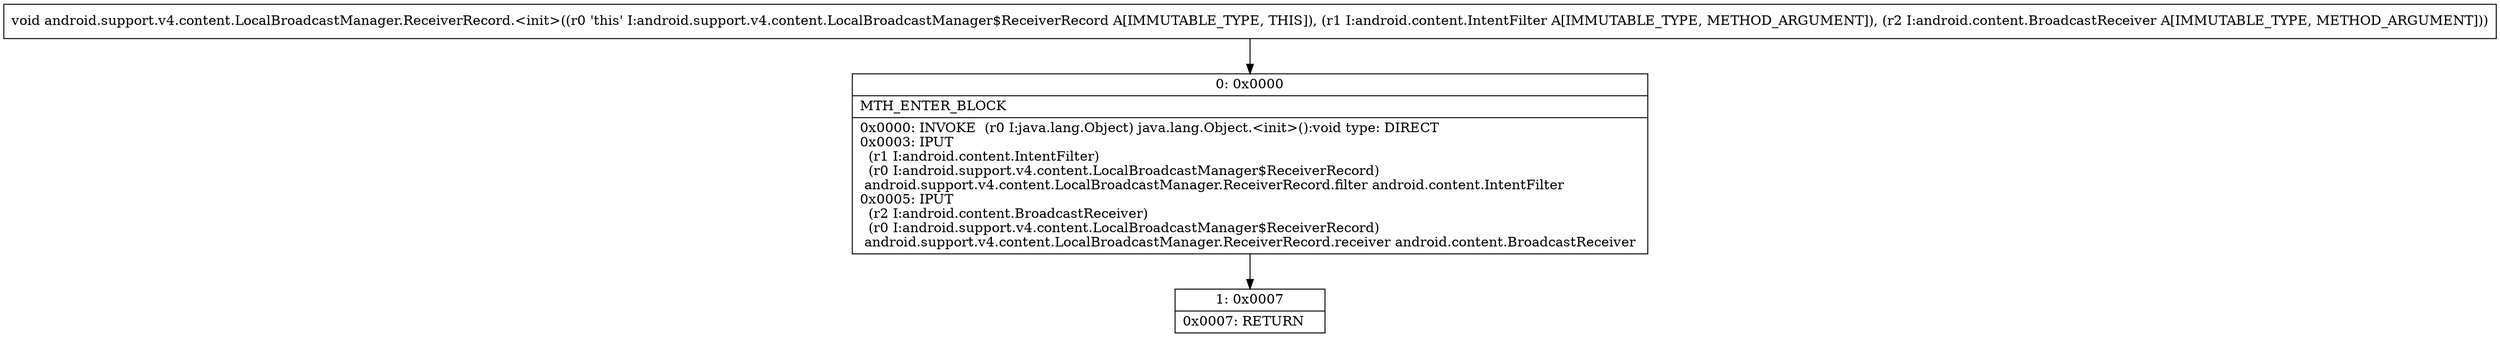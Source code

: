 digraph "CFG forandroid.support.v4.content.LocalBroadcastManager.ReceiverRecord.\<init\>(Landroid\/content\/IntentFilter;Landroid\/content\/BroadcastReceiver;)V" {
Node_0 [shape=record,label="{0\:\ 0x0000|MTH_ENTER_BLOCK\l|0x0000: INVOKE  (r0 I:java.lang.Object) java.lang.Object.\<init\>():void type: DIRECT \l0x0003: IPUT  \l  (r1 I:android.content.IntentFilter)\l  (r0 I:android.support.v4.content.LocalBroadcastManager$ReceiverRecord)\l android.support.v4.content.LocalBroadcastManager.ReceiverRecord.filter android.content.IntentFilter \l0x0005: IPUT  \l  (r2 I:android.content.BroadcastReceiver)\l  (r0 I:android.support.v4.content.LocalBroadcastManager$ReceiverRecord)\l android.support.v4.content.LocalBroadcastManager.ReceiverRecord.receiver android.content.BroadcastReceiver \l}"];
Node_1 [shape=record,label="{1\:\ 0x0007|0x0007: RETURN   \l}"];
MethodNode[shape=record,label="{void android.support.v4.content.LocalBroadcastManager.ReceiverRecord.\<init\>((r0 'this' I:android.support.v4.content.LocalBroadcastManager$ReceiverRecord A[IMMUTABLE_TYPE, THIS]), (r1 I:android.content.IntentFilter A[IMMUTABLE_TYPE, METHOD_ARGUMENT]), (r2 I:android.content.BroadcastReceiver A[IMMUTABLE_TYPE, METHOD_ARGUMENT])) }"];
MethodNode -> Node_0;
Node_0 -> Node_1;
}

